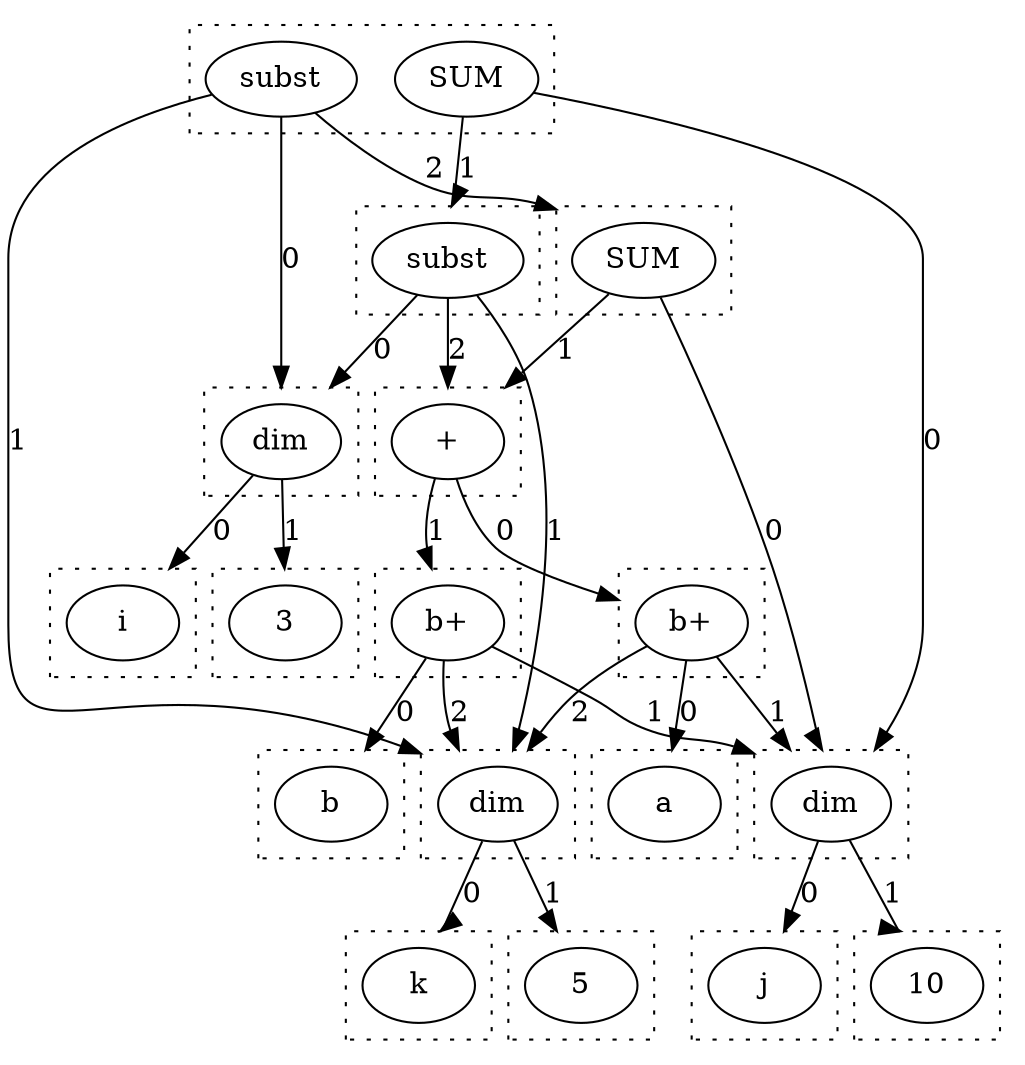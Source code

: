 digraph {
  compound=true
  subgraph cluster_0 {
    style=dotted
    0.0[label = "i"]
  }
  subgraph cluster_1 {
    style=dotted
    1.0[label = "3"]
  }
  subgraph cluster_2 {
    style=dotted
    2.0[label = "dim"]
  }
  subgraph cluster_3 {
    style=dotted
    3.0[label = "k"]
  }
  subgraph cluster_4 {
    style=dotted
    4.0[label = "5"]
  }
  subgraph cluster_5 {
    style=dotted
    5.0[label = "dim"]
  }
  subgraph cluster_6 {
    style=dotted
    6.0[label = "j"]
  }
  subgraph cluster_7 {
    style=dotted
    7.0[label = "10"]
  }
  subgraph cluster_8 {
    style=dotted
    8.0[label = "dim"]
  }
  subgraph cluster_9 {
    style=dotted
    9.0[label = "a"]
  }
  subgraph cluster_10 {
    style=dotted
    10.0[label = "b+"]
  }
  subgraph cluster_11 {
    style=dotted
    11.0[label = "b"]
  }
  subgraph cluster_12 {
    style=dotted
    12.0[label = "b+"]
  }
  subgraph cluster_13 {
    style=dotted
    13.0[label = "+"]
  }
  subgraph cluster_14 {
    style=dotted
    14.0[label = "SUM"]
  }
  subgraph cluster_15 {
    style=dotted
    15.0[label = "SUM"]
    15.1[label = "subst"]
  }
  subgraph cluster_16 {
    style=dotted
    16.0[label = "subst"]
  }
  2.0 -> 0.0 [lhead = cluster_0, label = 0]
  2.0 -> 1.0 [lhead = cluster_1, label = 1]
  5.0 -> 3.0 [lhead = cluster_3, label = 0]
  5.0 -> 4.0 [lhead = cluster_4, label = 1]
  8.0 -> 6.0 [lhead = cluster_6, label = 0]
  8.0 -> 7.0 [lhead = cluster_7, label = 1]
  10.0 -> 9.0 [lhead = cluster_9, label = 0]
  10.0 -> 8.0 [lhead = cluster_8, label = 1]
  10.0 -> 5.0 [lhead = cluster_5, label = 2]
  12.0 -> 11.0 [lhead = cluster_11, label = 0]
  12.0 -> 8.0 [lhead = cluster_8, label = 1]
  12.0 -> 5.0 [lhead = cluster_5, label = 2]
  13.0 -> 10.0 [lhead = cluster_10, label = 0]
  13.0 -> 12.0 [lhead = cluster_12, label = 1]
  14.0 -> 8.0 [lhead = cluster_8, label = 0]
  14.0 -> 13.0 [lhead = cluster_13, label = 1]
  15.0 -> 8.0 [lhead = cluster_8, label = 0]
  15.0 -> 16.0 [lhead = cluster_16, label = 1]
  15.1 -> 2.0 [lhead = cluster_2, label = 0]
  15.1 -> 5.0 [lhead = cluster_5, label = 1]
  15.1 -> 14.0 [lhead = cluster_14, label = 2]
  16.0 -> 2.0 [lhead = cluster_2, label = 0]
  16.0 -> 5.0 [lhead = cluster_5, label = 1]
  16.0 -> 13.0 [lhead = cluster_13, label = 2]
}
